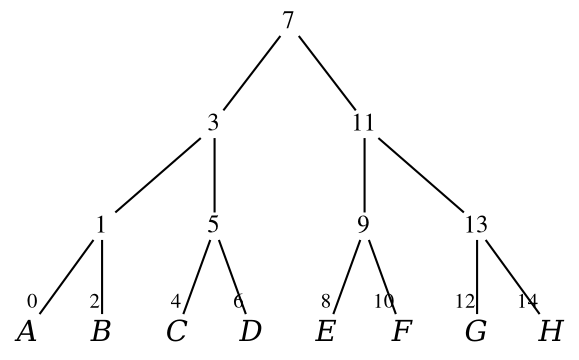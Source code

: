 
digraph vtree {

overlap=false

n7 [label="7",fontname="Times",shape="plaintext",fontsize=12,fixedsize=true,width=.2,height=.18]; 
n3 [label="3",fontname="Times",shape="plaintext",fontsize=12,fixedsize=true,width=.2,height=.18]; 
n1 [label="1",fontname="Times",shape="plaintext",fontsize=12,fixedsize=true,width=.2,height=.18]; 
n0 [label="A",fontname="Times-Italic",fontsize=14,shape="plaintext",fixedsize=true,width=.25,height=.25]; 
n2 [label="B",fontname="Times-Italic",fontsize=14,shape="plaintext",fixedsize=true,width=.25,height=.25]; 
n5 [label="5",fontname="Times",shape="plaintext",fontsize=12,fixedsize=true,width=.2,height=.18]; 
n4 [label="C",fontname="Times-Italic",fontsize=14,shape="plaintext",fixedsize=true,width=.25,height=.25]; 
n6 [label="D",fontname="Times-Italic",fontsize=14,shape="plaintext",fixedsize=true,width=.25,height=.25]; 
n11 [label="11",fontname="Times",shape="plaintext",fontsize=12,fixedsize=true,width=.2,height=.18]; 
n9 [label="9",fontname="Times",shape="plaintext",fontsize=12,fixedsize=true,width=.2,height=.18]; 
n8 [label="E",fontname="Times-Italic",fontsize=14,shape="plaintext",fixedsize=true,width=.25,height=.25]; 
n10 [label="F",fontname="Times-Italic",fontsize=14,shape="plaintext",fixedsize=true,width=.25,height=.25]; 
n13 [label="13",fontname="Times",shape="plaintext",fontsize=12,fixedsize=true,width=.2,height=.18]; 
n12 [label="G",fontname="Times-Italic",fontsize=14,shape="plaintext",fixedsize=true,width=.25,height=.25]; 
n14 [label="H",fontname="Times-Italic",fontsize=14,shape="plaintext",fixedsize=true,width=.25,height=.25]; 
n7->n3 [arrowhead=none];
n3->n1 [arrowhead=none];
n1->n0 [headclip=true,arrowhead=none,headlabel="0",labelfontname="Times",labelfontsize=10];
n1->n2 [headclip=true,arrowhead=none,headlabel="2",labelfontname="Times",labelfontsize=10];
n3->n5 [arrowhead=none];
n5->n4 [headclip=true,arrowhead=none,headlabel="4",labelfontname="Times",labelfontsize=10];
n5->n6 [headclip=true,arrowhead=none,headlabel="6",labelfontname="Times",labelfontsize=10];
n7->n11 [arrowhead=none];
n11->n9 [arrowhead=none];
n9->n8 [headclip=true,arrowhead=none,headlabel="8",labelfontname="Times",labelfontsize=10];
n9->n10 [headclip=true,arrowhead=none,headlabel="10",labelfontname="Times",labelfontsize=10];
n11->n13 [arrowhead=none];
n13->n12 [headclip=true,arrowhead=none,headlabel="12",labelfontname="Times",labelfontsize=10];
n13->n14 [headclip=true,arrowhead=none,headlabel="14",labelfontname="Times",labelfontsize=10];


}